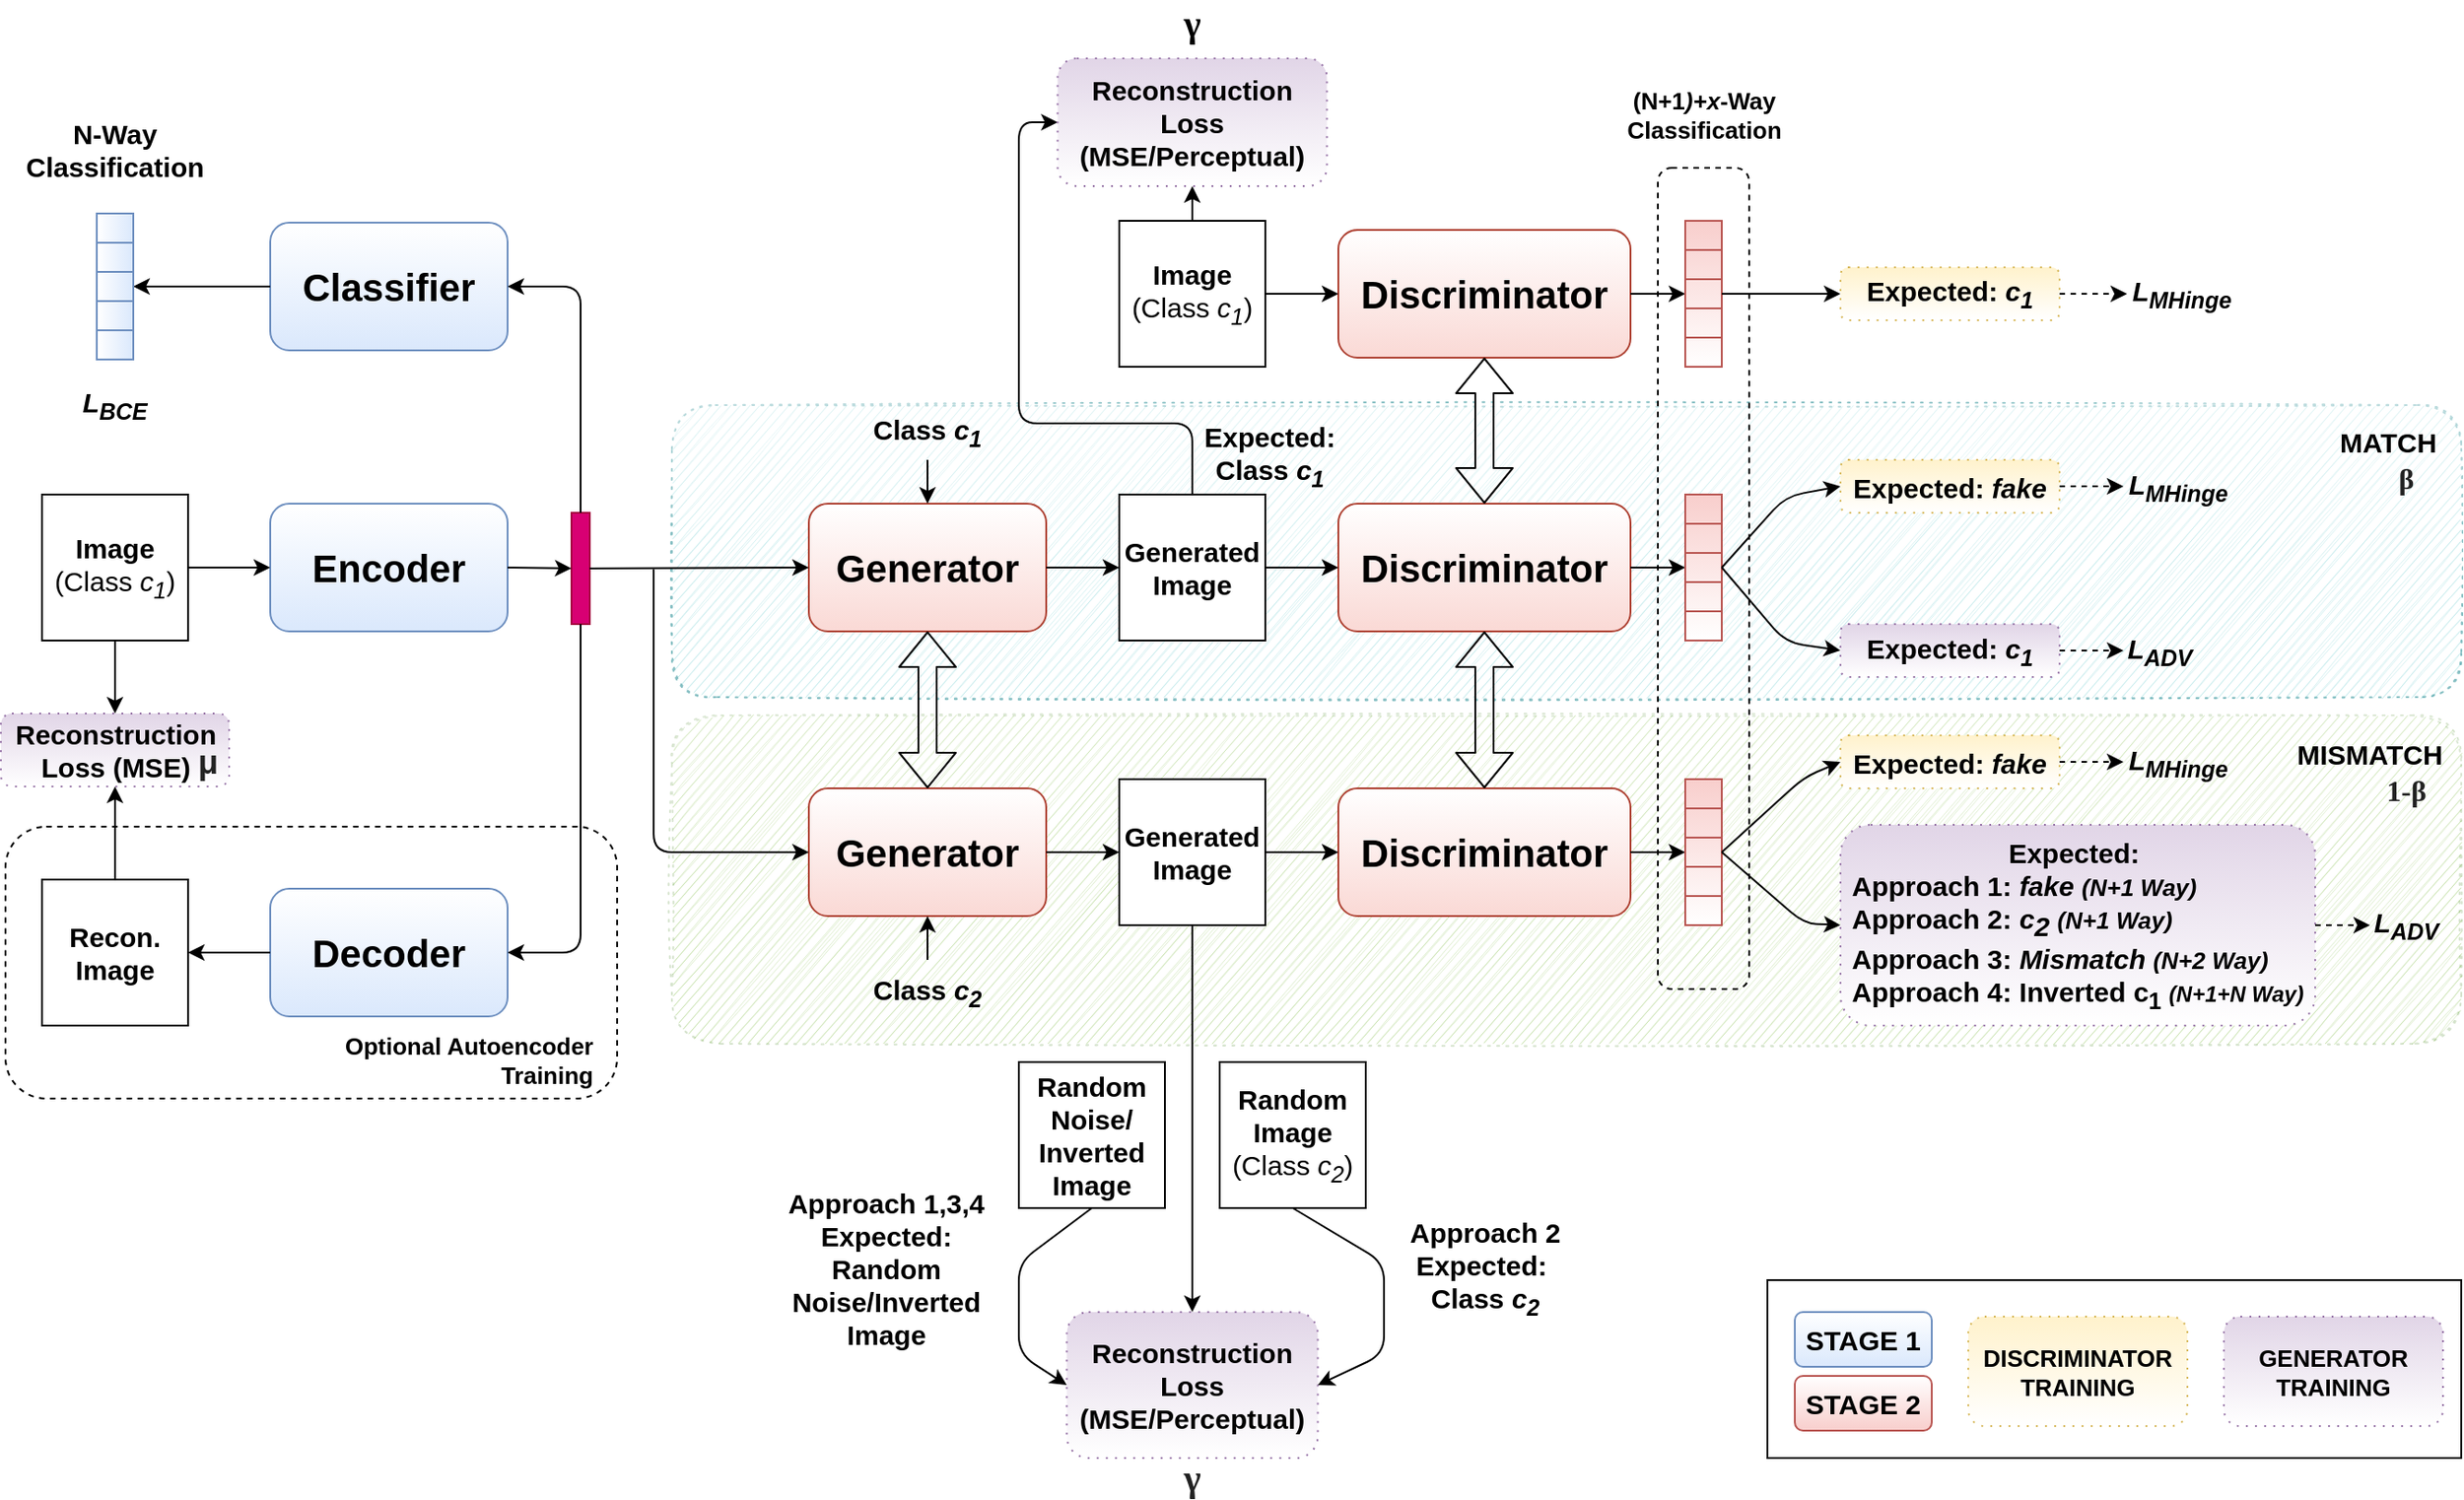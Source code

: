 <mxfile version="13.3.1" type="device"><diagram id="Z1lKrPUYATinIH0NESB3" name="Page-1"><mxGraphModel dx="1024" dy="1732" grid="1" gridSize="10" guides="1" tooltips="1" connect="1" arrows="1" fold="1" page="1" pageScale="1" pageWidth="850" pageHeight="1100" math="0" shadow="0"><root><mxCell id="0"/><mxCell id="1" parent="0"/><mxCell id="S9YjBXqNgBKA3QZqcp13-8" value="" style="rounded=1;whiteSpace=wrap;html=1;fillColor=none;dashed=1;" vertex="1" parent="1"><mxGeometry x="85" y="341" width="335" height="149" as="geometry"/></mxCell><mxCell id="sJBZV1n2HezJWzcrsBz3-10" value="" style="rounded=0;whiteSpace=wrap;html=1;glass=0;gradientColor=none;" parent="1" vertex="1"><mxGeometry x="1050" y="589.5" width="380" height="97.5" as="geometry"/></mxCell><mxCell id="sJBZV1n2HezJWzcrsBz3-5" value="" style="rounded=1;whiteSpace=wrap;html=1;glass=1;dashed=1;dashPattern=1 4;opacity=20;sketch=1;fillColor=#60a917;strokeColor=#2D7600;fontColor=#ffffff;comic=0;" parent="1" vertex="1"><mxGeometry x="450" y="280" width="980" height="180" as="geometry"/></mxCell><mxCell id="sJBZV1n2HezJWzcrsBz3-4" value="" style="rounded=1;whiteSpace=wrap;html=1;dashed=1;dashPattern=1 4;fillColor=#b0e3e6;strokeColor=#0e8088;opacity=50;glass=1;sketch=1;comic=0;" parent="1" vertex="1"><mxGeometry x="450" y="110" width="980" height="160" as="geometry"/></mxCell><mxCell id="zJcw-vy9hjVCx4lEoy4N-41" value="" style="rounded=1;whiteSpace=wrap;html=1;fillColor=none;dashed=1;" parent="1" vertex="1"><mxGeometry x="990" y="-20" width="50" height="450" as="geometry"/></mxCell><mxCell id="mXo8f-VwSQcSTak5ATPw-1" value="" style="rounded=1;whiteSpace=wrap;html=1;fillColor=#fad9d5;strokeColor=#ae4132;gradientDirection=north;gradientColor=#ffffff;" parent="1" vertex="1"><mxGeometry x="525" y="320" width="130" height="70" as="geometry"/></mxCell><mxCell id="mXo8f-VwSQcSTak5ATPw-2" value="&lt;font style=&quot;font-size: 21px&quot;&gt;&lt;b&gt;Generator&lt;/b&gt;&lt;/font&gt;" style="text;html=1;strokeColor=none;fillColor=none;align=center;verticalAlign=middle;whiteSpace=wrap;rounded=0;gradientColor=#ffffff;" parent="1" vertex="1"><mxGeometry x="540" y="332.5" width="100" height="45" as="geometry"/></mxCell><mxCell id="mXo8f-VwSQcSTak5ATPw-3" value="" style="rounded=1;whiteSpace=wrap;html=1;fillColor=#dae8fc;strokeColor=#6c8ebf;gradientDirection=north;gradientColor=#ffffff;" parent="1" vertex="1"><mxGeometry x="230" y="164" width="130" height="70" as="geometry"/></mxCell><mxCell id="mXo8f-VwSQcSTak5ATPw-4" value="&lt;font style=&quot;font-size: 21px&quot;&gt;&lt;b&gt;Encoder&lt;/b&gt;&lt;/font&gt;" style="text;html=1;strokeColor=none;fillColor=none;align=center;verticalAlign=middle;whiteSpace=wrap;rounded=0;" parent="1" vertex="1"><mxGeometry x="245" y="176.5" width="100" height="45" as="geometry"/></mxCell><mxCell id="mXo8f-VwSQcSTak5ATPw-6" value="" style="endArrow=classic;html=1;exitX=1;exitY=0.5;exitDx=0;exitDy=0;entryX=0;entryY=0.5;entryDx=0;entryDy=0;" parent="1" source="mXo8f-VwSQcSTak5ATPw-13" target="mXo8f-VwSQcSTak5ATPw-3" edge="1"><mxGeometry width="50" height="50" relative="1" as="geometry"><mxPoint x="170" y="200" as="sourcePoint"/><mxPoint x="235" y="252.5" as="targetPoint"/></mxGeometry></mxCell><mxCell id="mXo8f-VwSQcSTak5ATPw-7" value="" style="rounded=0;whiteSpace=wrap;html=1;fillColor=#d80073;strokeColor=#A50040;fontColor=#ffffff;" parent="1" vertex="1"><mxGeometry x="395" y="169" width="10" height="61" as="geometry"/></mxCell><mxCell id="mXo8f-VwSQcSTak5ATPw-8" value="" style="endArrow=classic;html=1;exitX=1;exitY=0.5;exitDx=0;exitDy=0;entryX=0;entryY=0.5;entryDx=0;entryDy=0;" parent="1" source="mXo8f-VwSQcSTak5ATPw-3" target="mXo8f-VwSQcSTak5ATPw-7" edge="1"><mxGeometry width="50" height="50" relative="1" as="geometry"><mxPoint x="400" y="340" as="sourcePoint"/><mxPoint x="450" y="290" as="targetPoint"/></mxGeometry></mxCell><mxCell id="mXo8f-VwSQcSTak5ATPw-9" value="" style="rounded=1;whiteSpace=wrap;html=1;fillColor=#dae8fc;strokeColor=#6c8ebf;gradientDirection=north;gradientColor=#ffffff;" parent="1" vertex="1"><mxGeometry x="230" y="10" width="130" height="70" as="geometry"/></mxCell><mxCell id="mXo8f-VwSQcSTak5ATPw-10" value="&lt;font style=&quot;font-size: 21px&quot;&gt;&lt;b&gt;Classifier&lt;br&gt;&lt;/b&gt;&lt;/font&gt;" style="text;html=1;strokeColor=none;fillColor=none;align=center;verticalAlign=middle;whiteSpace=wrap;rounded=0;gradientColor=#ffffff;" parent="1" vertex="1"><mxGeometry x="245" y="22.5" width="100" height="45" as="geometry"/></mxCell><mxCell id="mXo8f-VwSQcSTak5ATPw-11" value="" style="endArrow=classic;html=1;exitX=0.5;exitY=0;exitDx=0;exitDy=0;entryX=1;entryY=0.5;entryDx=0;entryDy=0;" parent="1" source="mXo8f-VwSQcSTak5ATPw-7" target="mXo8f-VwSQcSTak5ATPw-9" edge="1"><mxGeometry width="50" height="50" relative="1" as="geometry"><mxPoint x="400" y="340" as="sourcePoint"/><mxPoint x="400" y="-10" as="targetPoint"/><Array as="points"><mxPoint x="400" y="45"/></Array></mxGeometry></mxCell><mxCell id="mXo8f-VwSQcSTak5ATPw-12" value="" style="endArrow=classic;html=1;entryX=0;entryY=0.5;entryDx=0;entryDy=0;" parent="1" target="mXo8f-VwSQcSTak5ATPw-1" edge="1"><mxGeometry width="50" height="50" relative="1" as="geometry"><mxPoint x="440" y="200" as="sourcePoint"/><mxPoint x="450" y="290" as="targetPoint"/><Array as="points"><mxPoint x="440" y="355"/></Array></mxGeometry></mxCell><mxCell id="mXo8f-VwSQcSTak5ATPw-13" value="&lt;font style=&quot;font-size: 15px&quot;&gt;&lt;b&gt;Image&lt;/b&gt;&lt;br&gt;(Class &lt;i&gt;c&lt;sub&gt;1&lt;/sub&gt;&lt;/i&gt;)&lt;/font&gt;" style="whiteSpace=wrap;html=1;aspect=fixed;gradientDirection=east;" parent="1" vertex="1"><mxGeometry x="105" y="159" width="80" height="80" as="geometry"/></mxCell><mxCell id="WpkxLUuWUTGT2Ar3NNRD-6" style="edgeStyle=orthogonalEdgeStyle;rounded=0;orthogonalLoop=1;jettySize=auto;html=1;entryX=0.5;entryY=0;entryDx=0;entryDy=0;" parent="1" source="mXo8f-VwSQcSTak5ATPw-14" target="WpkxLUuWUTGT2Ar3NNRD-3" edge="1"><mxGeometry relative="1" as="geometry"/></mxCell><mxCell id="mXo8f-VwSQcSTak5ATPw-14" value="&lt;font style=&quot;font-size: 15px&quot;&gt;&lt;b&gt;Generated&lt;br&gt;Image&lt;/b&gt;&lt;br&gt;&lt;/font&gt;" style="whiteSpace=wrap;html=1;aspect=fixed;gradientDirection=east;gradientColor=#ffffff;" parent="1" vertex="1"><mxGeometry x="695" y="315" width="80" height="80" as="geometry"/></mxCell><mxCell id="mXo8f-VwSQcSTak5ATPw-15" value="" style="endArrow=classic;html=1;exitX=1;exitY=0.5;exitDx=0;exitDy=0;entryX=0;entryY=0.5;entryDx=0;entryDy=0;gradientColor=#ffffff;" parent="1" source="mXo8f-VwSQcSTak5ATPw-1" target="mXo8f-VwSQcSTak5ATPw-14" edge="1"><mxGeometry width="50" height="50" relative="1" as="geometry"><mxPoint x="505" y="390" as="sourcePoint"/><mxPoint x="555" y="340" as="targetPoint"/></mxGeometry></mxCell><mxCell id="mXo8f-VwSQcSTak5ATPw-16" value="" style="rounded=1;whiteSpace=wrap;html=1;fillColor=#fad9d5;strokeColor=#ae4132;gradientDirection=north;gradientColor=#ffffff;" parent="1" vertex="1"><mxGeometry x="815" y="320" width="160" height="70" as="geometry"/></mxCell><mxCell id="mXo8f-VwSQcSTak5ATPw-17" value="&lt;font style=&quot;font-size: 21px&quot;&gt;&lt;b&gt;Discriminator&lt;br&gt;&lt;/b&gt;&lt;/font&gt;" style="text;html=1;strokeColor=none;fillColor=none;align=center;verticalAlign=middle;whiteSpace=wrap;rounded=0;gradientColor=#ffffff;" parent="1" vertex="1"><mxGeometry x="845" y="332.5" width="100" height="45" as="geometry"/></mxCell><mxCell id="mXo8f-VwSQcSTak5ATPw-18" value="" style="endArrow=classic;html=1;exitX=1;exitY=0.5;exitDx=0;exitDy=0;entryX=0;entryY=0.5;entryDx=0;entryDy=0;gradientColor=#ffffff;" parent="1" source="mXo8f-VwSQcSTak5ATPw-14" target="mXo8f-VwSQcSTak5ATPw-16" edge="1"><mxGeometry width="50" height="50" relative="1" as="geometry"><mxPoint x="745" y="430" as="sourcePoint"/><mxPoint x="795" y="380" as="targetPoint"/></mxGeometry></mxCell><mxCell id="mXo8f-VwSQcSTak5ATPw-54" value="" style="endArrow=classic;html=1;exitX=0;exitY=0.5;exitDx=0;exitDy=0;entryX=1;entryY=0.5;entryDx=0;entryDy=0;gradientColor=#ffffff;" parent="1" source="mXo8f-VwSQcSTak5ATPw-9" target="mXo8f-VwSQcSTak5ATPw-37" edge="1"><mxGeometry width="50" height="50" relative="1" as="geometry"><mxPoint x="535" y="200" as="sourcePoint"/><mxPoint x="585" y="150" as="targetPoint"/></mxGeometry></mxCell><mxCell id="mXo8f-VwSQcSTak5ATPw-55" value="&lt;font style=&quot;font-size: 15px&quot;&gt;&lt;b&gt;N-Way Classification&lt;/b&gt;&lt;/font&gt;" style="text;html=1;strokeColor=none;fillColor=none;align=center;verticalAlign=middle;whiteSpace=wrap;rounded=0;gradientColor=#ffffff;" parent="1" vertex="1"><mxGeometry x="95" y="-51" width="100" height="41" as="geometry"/></mxCell><mxCell id="mXo8f-VwSQcSTak5ATPw-56" value="&lt;font style=&quot;font-size: 13px&quot;&gt;&lt;b&gt;(N+1&lt;i&gt;)+x&lt;/i&gt;-Way Classification&lt;/b&gt;&lt;/font&gt;" style="text;html=1;strokeColor=none;fillColor=none;align=center;verticalAlign=middle;whiteSpace=wrap;rounded=0;gradientColor=#ffffff;" parent="1" vertex="1"><mxGeometry x="967.5" y="-70" width="95" height="41" as="geometry"/></mxCell><mxCell id="mXo8f-VwSQcSTak5ATPw-57" value="" style="endArrow=classic;html=1;exitX=1;exitY=0.5;exitDx=0;exitDy=0;entryX=0;entryY=0.5;entryDx=0;entryDy=0;gradientColor=#ffffff;" parent="1" source="mXo8f-VwSQcSTak5ATPw-16" target="mXo8f-VwSQcSTak5ATPw-48" edge="1"><mxGeometry width="50" height="50" relative="1" as="geometry"><mxPoint x="625" y="340" as="sourcePoint"/><mxPoint x="675" y="290" as="targetPoint"/></mxGeometry></mxCell><mxCell id="zJcw-vy9hjVCx4lEoy4N-1" value="" style="rounded=1;whiteSpace=wrap;html=1;fillColor=#fad9d5;strokeColor=#ae4132;gradientDirection=north;gradientColor=#ffffff;" parent="1" vertex="1"><mxGeometry x="525" y="164" width="130" height="70" as="geometry"/></mxCell><mxCell id="zJcw-vy9hjVCx4lEoy4N-2" value="&lt;font style=&quot;font-size: 21px&quot;&gt;&lt;b&gt;Generator&lt;/b&gt;&lt;/font&gt;" style="text;html=1;strokeColor=none;fillColor=none;align=center;verticalAlign=middle;whiteSpace=wrap;rounded=0;gradientColor=#ffffff;" parent="1" vertex="1"><mxGeometry x="540" y="176.5" width="100" height="45" as="geometry"/></mxCell><mxCell id="zJcw-vy9hjVCx4lEoy4N-3" value="&lt;font style=&quot;font-size: 15px&quot;&gt;&lt;b&gt;Generated&lt;br&gt;Image&lt;/b&gt;&lt;br&gt;&lt;/font&gt;" style="whiteSpace=wrap;html=1;aspect=fixed;gradientDirection=east;gradientColor=#ffffff;" parent="1" vertex="1"><mxGeometry x="695" y="159" width="80" height="80" as="geometry"/></mxCell><mxCell id="zJcw-vy9hjVCx4lEoy4N-4" value="" style="endArrow=classic;html=1;exitX=1;exitY=0.5;exitDx=0;exitDy=0;entryX=0;entryY=0.5;entryDx=0;entryDy=0;gradientColor=#ffffff;" parent="1" source="zJcw-vy9hjVCx4lEoy4N-1" target="zJcw-vy9hjVCx4lEoy4N-3" edge="1"><mxGeometry width="50" height="50" relative="1" as="geometry"><mxPoint x="505" y="234" as="sourcePoint"/><mxPoint x="555" y="184" as="targetPoint"/></mxGeometry></mxCell><mxCell id="zJcw-vy9hjVCx4lEoy4N-5" value="" style="rounded=1;whiteSpace=wrap;html=1;fillColor=#fad9d5;strokeColor=#ae4132;gradientDirection=north;gradientColor=#ffffff;" parent="1" vertex="1"><mxGeometry x="815" y="164" width="160" height="70" as="geometry"/></mxCell><mxCell id="zJcw-vy9hjVCx4lEoy4N-6" value="&lt;font style=&quot;font-size: 21px&quot;&gt;&lt;b&gt;Discriminator&lt;br&gt;&lt;/b&gt;&lt;/font&gt;" style="text;html=1;strokeColor=none;fillColor=none;align=center;verticalAlign=middle;whiteSpace=wrap;rounded=0;gradientColor=#ffffff;" parent="1" vertex="1"><mxGeometry x="845" y="176.5" width="100" height="45" as="geometry"/></mxCell><mxCell id="zJcw-vy9hjVCx4lEoy4N-7" value="" style="endArrow=classic;html=1;exitX=1;exitY=0.5;exitDx=0;exitDy=0;entryX=0;entryY=0.5;entryDx=0;entryDy=0;gradientColor=#ffffff;" parent="1" source="zJcw-vy9hjVCx4lEoy4N-3" target="zJcw-vy9hjVCx4lEoy4N-5" edge="1"><mxGeometry width="50" height="50" relative="1" as="geometry"><mxPoint x="745" y="274" as="sourcePoint"/><mxPoint x="795" y="224" as="targetPoint"/></mxGeometry></mxCell><mxCell id="zJcw-vy9hjVCx4lEoy4N-19" value="" style="endArrow=classic;html=1;exitX=1;exitY=0.5;exitDx=0;exitDy=0;entryX=0;entryY=0.5;entryDx=0;entryDy=0;gradientColor=#ffffff;" parent="1" source="zJcw-vy9hjVCx4lEoy4N-5" target="zJcw-vy9hjVCx4lEoy4N-13" edge="1"><mxGeometry width="50" height="50" relative="1" as="geometry"><mxPoint x="625" y="184" as="sourcePoint"/><mxPoint x="675" y="134" as="targetPoint"/></mxGeometry></mxCell><mxCell id="zJcw-vy9hjVCx4lEoy4N-8" value="" style="shape=table;html=1;whiteSpace=wrap;startSize=0;container=1;collapsible=0;childLayout=tableLayout;fillColor=#f8cecc;strokeColor=#b85450;gradientColor=#ffffff;" parent="1" vertex="1"><mxGeometry x="1005" y="159" width="20" height="80" as="geometry"/></mxCell><mxCell id="zJcw-vy9hjVCx4lEoy4N-9" value="" style="shape=partialRectangle;html=1;whiteSpace=wrap;collapsible=0;dropTarget=0;pointerEvents=0;fillColor=none;top=0;left=0;bottom=0;right=0;points=[[0,0.5],[1,0.5]];portConstraint=eastwest;gradientColor=#ffffff;" parent="zJcw-vy9hjVCx4lEoy4N-8" vertex="1"><mxGeometry width="20" height="16" as="geometry"/></mxCell><mxCell id="zJcw-vy9hjVCx4lEoy4N-10" value="" style="shape=partialRectangle;html=1;whiteSpace=wrap;connectable=0;overflow=hidden;fillColor=none;top=0;left=0;bottom=0;right=0;gradientColor=#ffffff;" parent="zJcw-vy9hjVCx4lEoy4N-9" vertex="1"><mxGeometry width="20" height="16" as="geometry"/></mxCell><mxCell id="zJcw-vy9hjVCx4lEoy4N-11" value="" style="shape=partialRectangle;html=1;whiteSpace=wrap;collapsible=0;dropTarget=0;pointerEvents=0;fillColor=none;top=0;left=0;bottom=0;right=0;points=[[0,0.5],[1,0.5]];portConstraint=eastwest;gradientColor=#ffffff;" parent="zJcw-vy9hjVCx4lEoy4N-8" vertex="1"><mxGeometry y="16" width="20" height="16" as="geometry"/></mxCell><mxCell id="zJcw-vy9hjVCx4lEoy4N-12" value="" style="shape=partialRectangle;html=1;whiteSpace=wrap;connectable=0;overflow=hidden;fillColor=none;top=0;left=0;bottom=0;right=0;gradientColor=#ffffff;" parent="zJcw-vy9hjVCx4lEoy4N-11" vertex="1"><mxGeometry width="20" height="16" as="geometry"/></mxCell><mxCell id="zJcw-vy9hjVCx4lEoy4N-13" value="" style="shape=partialRectangle;html=1;whiteSpace=wrap;collapsible=0;dropTarget=0;pointerEvents=0;fillColor=none;top=0;left=0;bottom=0;right=0;points=[[0,0.5],[1,0.5]];portConstraint=eastwest;gradientColor=#ffffff;" parent="zJcw-vy9hjVCx4lEoy4N-8" vertex="1"><mxGeometry y="32" width="20" height="16" as="geometry"/></mxCell><mxCell id="zJcw-vy9hjVCx4lEoy4N-14" value="" style="shape=partialRectangle;html=1;whiteSpace=wrap;connectable=0;overflow=hidden;fillColor=none;top=0;left=0;bottom=0;right=0;gradientColor=#ffffff;" parent="zJcw-vy9hjVCx4lEoy4N-13" vertex="1"><mxGeometry width="20" height="16" as="geometry"/></mxCell><mxCell id="zJcw-vy9hjVCx4lEoy4N-15" value="" style="shape=partialRectangle;html=1;whiteSpace=wrap;collapsible=0;dropTarget=0;pointerEvents=0;fillColor=none;top=0;left=0;bottom=0;right=0;points=[[0,0.5],[1,0.5]];portConstraint=eastwest;gradientColor=#ffffff;" parent="zJcw-vy9hjVCx4lEoy4N-8" vertex="1"><mxGeometry y="48" width="20" height="16" as="geometry"/></mxCell><mxCell id="zJcw-vy9hjVCx4lEoy4N-16" value="" style="shape=partialRectangle;html=1;whiteSpace=wrap;connectable=0;overflow=hidden;fillColor=none;top=0;left=0;bottom=0;right=0;gradientColor=#ffffff;" parent="zJcw-vy9hjVCx4lEoy4N-15" vertex="1"><mxGeometry width="20" height="16" as="geometry"/></mxCell><mxCell id="zJcw-vy9hjVCx4lEoy4N-17" value="" style="shape=partialRectangle;html=1;whiteSpace=wrap;collapsible=0;dropTarget=0;pointerEvents=0;fillColor=none;top=0;left=0;bottom=0;right=0;points=[[0,0.5],[1,0.5]];portConstraint=eastwest;gradientColor=#ffffff;" parent="zJcw-vy9hjVCx4lEoy4N-8" vertex="1"><mxGeometry y="64" width="20" height="16" as="geometry"/></mxCell><mxCell id="zJcw-vy9hjVCx4lEoy4N-18" value="" style="shape=partialRectangle;html=1;whiteSpace=wrap;connectable=0;overflow=hidden;fillColor=none;top=0;left=0;bottom=0;right=0;gradientColor=#ffffff;" parent="zJcw-vy9hjVCx4lEoy4N-17" vertex="1"><mxGeometry width="20" height="16" as="geometry"/></mxCell><mxCell id="mXo8f-VwSQcSTak5ATPw-43" value="" style="shape=table;html=1;whiteSpace=wrap;startSize=0;container=1;collapsible=0;childLayout=tableLayout;fillColor=#f8cecc;strokeColor=#b85450;gradientColor=#ffffff;" parent="1" vertex="1"><mxGeometry x="1005" y="315" width="20" height="80" as="geometry"/></mxCell><mxCell id="mXo8f-VwSQcSTak5ATPw-44" value="" style="shape=partialRectangle;html=1;whiteSpace=wrap;collapsible=0;dropTarget=0;pointerEvents=0;fillColor=none;top=0;left=0;bottom=0;right=0;points=[[0,0.5],[1,0.5]];portConstraint=eastwest;gradientColor=#ffffff;" parent="mXo8f-VwSQcSTak5ATPw-43" vertex="1"><mxGeometry width="20" height="16" as="geometry"/></mxCell><mxCell id="mXo8f-VwSQcSTak5ATPw-45" value="" style="shape=partialRectangle;html=1;whiteSpace=wrap;connectable=0;overflow=hidden;fillColor=none;top=0;left=0;bottom=0;right=0;gradientColor=#ffffff;" parent="mXo8f-VwSQcSTak5ATPw-44" vertex="1"><mxGeometry width="20" height="16" as="geometry"/></mxCell><mxCell id="mXo8f-VwSQcSTak5ATPw-46" value="" style="shape=partialRectangle;html=1;whiteSpace=wrap;collapsible=0;dropTarget=0;pointerEvents=0;fillColor=none;top=0;left=0;bottom=0;right=0;points=[[0,0.5],[1,0.5]];portConstraint=eastwest;gradientColor=#ffffff;" parent="mXo8f-VwSQcSTak5ATPw-43" vertex="1"><mxGeometry y="16" width="20" height="16" as="geometry"/></mxCell><mxCell id="mXo8f-VwSQcSTak5ATPw-47" value="" style="shape=partialRectangle;html=1;whiteSpace=wrap;connectable=0;overflow=hidden;fillColor=none;top=0;left=0;bottom=0;right=0;gradientColor=#ffffff;" parent="mXo8f-VwSQcSTak5ATPw-46" vertex="1"><mxGeometry width="20" height="16" as="geometry"/></mxCell><mxCell id="mXo8f-VwSQcSTak5ATPw-48" value="" style="shape=partialRectangle;html=1;whiteSpace=wrap;collapsible=0;dropTarget=0;pointerEvents=0;fillColor=none;top=0;left=0;bottom=0;right=0;points=[[0,0.5],[1,0.5]];portConstraint=eastwest;gradientColor=#ffffff;" parent="mXo8f-VwSQcSTak5ATPw-43" vertex="1"><mxGeometry y="32" width="20" height="16" as="geometry"/></mxCell><mxCell id="mXo8f-VwSQcSTak5ATPw-49" value="" style="shape=partialRectangle;html=1;whiteSpace=wrap;connectable=0;overflow=hidden;fillColor=none;top=0;left=0;bottom=0;right=0;gradientColor=#ffffff;" parent="mXo8f-VwSQcSTak5ATPw-48" vertex="1"><mxGeometry width="20" height="16" as="geometry"/></mxCell><mxCell id="mXo8f-VwSQcSTak5ATPw-50" value="" style="shape=partialRectangle;html=1;whiteSpace=wrap;collapsible=0;dropTarget=0;pointerEvents=0;fillColor=none;top=0;left=0;bottom=0;right=0;points=[[0,0.5],[1,0.5]];portConstraint=eastwest;gradientColor=#ffffff;" parent="mXo8f-VwSQcSTak5ATPw-43" vertex="1"><mxGeometry y="48" width="20" height="16" as="geometry"/></mxCell><mxCell id="mXo8f-VwSQcSTak5ATPw-51" value="" style="shape=partialRectangle;html=1;whiteSpace=wrap;connectable=0;overflow=hidden;fillColor=none;top=0;left=0;bottom=0;right=0;gradientColor=#ffffff;" parent="mXo8f-VwSQcSTak5ATPw-50" vertex="1"><mxGeometry width="20" height="16" as="geometry"/></mxCell><mxCell id="mXo8f-VwSQcSTak5ATPw-52" value="" style="shape=partialRectangle;html=1;whiteSpace=wrap;collapsible=0;dropTarget=0;pointerEvents=0;fillColor=none;top=0;left=0;bottom=0;right=0;points=[[0,0.5],[1,0.5]];portConstraint=eastwest;gradientColor=#ffffff;" parent="mXo8f-VwSQcSTak5ATPw-43" vertex="1"><mxGeometry y="64" width="20" height="16" as="geometry"/></mxCell><mxCell id="mXo8f-VwSQcSTak5ATPw-53" value="" style="shape=partialRectangle;html=1;whiteSpace=wrap;connectable=0;overflow=hidden;fillColor=none;top=0;left=0;bottom=0;right=0;gradientColor=#ffffff;" parent="mXo8f-VwSQcSTak5ATPw-52" vertex="1"><mxGeometry width="20" height="16" as="geometry"/></mxCell><mxCell id="zJcw-vy9hjVCx4lEoy4N-20" value="" style="endArrow=classic;html=1;exitX=1;exitY=0.5;exitDx=0;exitDy=0;entryX=0;entryY=0.5;entryDx=0;entryDy=0;" parent="1" source="mXo8f-VwSQcSTak5ATPw-7" target="zJcw-vy9hjVCx4lEoy4N-1" edge="1"><mxGeometry width="50" height="50" relative="1" as="geometry"><mxPoint x="500" y="230" as="sourcePoint"/><mxPoint x="550" y="180" as="targetPoint"/></mxGeometry></mxCell><mxCell id="zJcw-vy9hjVCx4lEoy4N-21" value="&lt;font style=&quot;font-size: 15px&quot;&gt;&lt;b&gt;Class &lt;i&gt;c&lt;/i&gt;&lt;sub&gt;&lt;i&gt;1&lt;/i&gt;&lt;br&gt;&lt;/sub&gt;&lt;/b&gt;&lt;/font&gt;" style="text;html=1;strokeColor=none;fillColor=none;align=center;verticalAlign=middle;whiteSpace=wrap;rounded=0;gradientColor=#ffffff;" parent="1" vertex="1"><mxGeometry x="555" y="110" width="70" height="30" as="geometry"/></mxCell><mxCell id="zJcw-vy9hjVCx4lEoy4N-22" value="&lt;font style=&quot;font-size: 15px&quot;&gt;&lt;b&gt;Class &lt;i&gt;c&lt;sub&gt;2&lt;/sub&gt;&lt;/i&gt;&lt;/b&gt;&lt;/font&gt;" style="text;html=1;strokeColor=none;fillColor=none;align=center;verticalAlign=middle;whiteSpace=wrap;rounded=0;gradientColor=#ffffff;" parent="1" vertex="1"><mxGeometry x="555" y="414" width="70" height="36" as="geometry"/></mxCell><mxCell id="zJcw-vy9hjVCx4lEoy4N-23" value="" style="endArrow=classic;html=1;entryX=0.5;entryY=0;entryDx=0;entryDy=0;exitX=0.5;exitY=1;exitDx=0;exitDy=0;gradientColor=#ffffff;" parent="1" source="zJcw-vy9hjVCx4lEoy4N-21" target="zJcw-vy9hjVCx4lEoy4N-1" edge="1"><mxGeometry width="50" height="50" relative="1" as="geometry"><mxPoint x="590" y="230" as="sourcePoint"/><mxPoint x="640" y="180" as="targetPoint"/></mxGeometry></mxCell><mxCell id="zJcw-vy9hjVCx4lEoy4N-24" value="" style="endArrow=classic;html=1;entryX=0.5;entryY=1;entryDx=0;entryDy=0;exitX=0.5;exitY=0;exitDx=0;exitDy=0;gradientColor=#ffffff;" parent="1" source="zJcw-vy9hjVCx4lEoy4N-22" target="mXo8f-VwSQcSTak5ATPw-1" edge="1"><mxGeometry width="50" height="50" relative="1" as="geometry"><mxPoint x="590" y="450" as="sourcePoint"/><mxPoint x="590" y="390" as="targetPoint"/></mxGeometry></mxCell><mxCell id="zJcw-vy9hjVCx4lEoy4N-25" value="&lt;font style=&quot;font-size: 15px&quot;&gt;&lt;b&gt;Image&lt;/b&gt;&lt;br&gt;(Class &lt;i&gt;c&lt;sub&gt;1&lt;/sub&gt;&lt;/i&gt;)&lt;/font&gt;" style="whiteSpace=wrap;html=1;aspect=fixed;gradientDirection=east;gradientColor=#ffffff;" parent="1" vertex="1"><mxGeometry x="695" y="9" width="80" height="80" as="geometry"/></mxCell><mxCell id="zJcw-vy9hjVCx4lEoy4N-26" value="" style="rounded=1;whiteSpace=wrap;html=1;fillColor=#fad9d5;strokeColor=#ae4132;gradientDirection=north;gradientColor=#ffffff;" parent="1" vertex="1"><mxGeometry x="815" y="14" width="160" height="70" as="geometry"/></mxCell><mxCell id="zJcw-vy9hjVCx4lEoy4N-27" value="&lt;font style=&quot;font-size: 21px&quot;&gt;&lt;b&gt;Discriminator&lt;br&gt;&lt;/b&gt;&lt;/font&gt;" style="text;html=1;strokeColor=none;fillColor=none;align=center;verticalAlign=middle;whiteSpace=wrap;rounded=0;gradientColor=#ffffff;" parent="1" vertex="1"><mxGeometry x="845" y="26.5" width="100" height="45" as="geometry"/></mxCell><mxCell id="zJcw-vy9hjVCx4lEoy4N-28" value="" style="endArrow=classic;html=1;exitX=1;exitY=0.5;exitDx=0;exitDy=0;entryX=0;entryY=0.5;entryDx=0;entryDy=0;gradientColor=#ffffff;" parent="1" source="zJcw-vy9hjVCx4lEoy4N-25" target="zJcw-vy9hjVCx4lEoy4N-26" edge="1"><mxGeometry width="50" height="50" relative="1" as="geometry"><mxPoint x="745" y="124" as="sourcePoint"/><mxPoint x="795" y="74" as="targetPoint"/></mxGeometry></mxCell><mxCell id="zJcw-vy9hjVCx4lEoy4N-29" value="" style="endArrow=classic;html=1;exitX=1;exitY=0.5;exitDx=0;exitDy=0;entryX=0;entryY=0.5;entryDx=0;entryDy=0;gradientColor=#ffffff;" parent="1" source="zJcw-vy9hjVCx4lEoy4N-26" target="zJcw-vy9hjVCx4lEoy4N-35" edge="1"><mxGeometry width="50" height="50" relative="1" as="geometry"><mxPoint x="625" y="34" as="sourcePoint"/><mxPoint x="675" y="-16" as="targetPoint"/></mxGeometry></mxCell><mxCell id="zJcw-vy9hjVCx4lEoy4N-30" value="" style="shape=table;html=1;whiteSpace=wrap;startSize=0;container=1;collapsible=0;childLayout=tableLayout;fillColor=#f8cecc;strokeColor=#b85450;gradientColor=#ffffff;" parent="1" vertex="1"><mxGeometry x="1005" y="9" width="20" height="80" as="geometry"/></mxCell><mxCell id="zJcw-vy9hjVCx4lEoy4N-31" value="" style="shape=partialRectangle;html=1;whiteSpace=wrap;collapsible=0;dropTarget=0;pointerEvents=0;fillColor=none;top=0;left=0;bottom=0;right=0;points=[[0,0.5],[1,0.5]];portConstraint=eastwest;gradientColor=#ffffff;" parent="zJcw-vy9hjVCx4lEoy4N-30" vertex="1"><mxGeometry width="20" height="16" as="geometry"/></mxCell><mxCell id="zJcw-vy9hjVCx4lEoy4N-32" value="" style="shape=partialRectangle;html=1;whiteSpace=wrap;connectable=0;overflow=hidden;fillColor=none;top=0;left=0;bottom=0;right=0;gradientColor=#ffffff;" parent="zJcw-vy9hjVCx4lEoy4N-31" vertex="1"><mxGeometry width="20" height="16" as="geometry"/></mxCell><mxCell id="zJcw-vy9hjVCx4lEoy4N-33" value="" style="shape=partialRectangle;html=1;whiteSpace=wrap;collapsible=0;dropTarget=0;pointerEvents=0;fillColor=none;top=0;left=0;bottom=0;right=0;points=[[0,0.5],[1,0.5]];portConstraint=eastwest;gradientColor=#ffffff;" parent="zJcw-vy9hjVCx4lEoy4N-30" vertex="1"><mxGeometry y="16" width="20" height="16" as="geometry"/></mxCell><mxCell id="zJcw-vy9hjVCx4lEoy4N-34" value="" style="shape=partialRectangle;html=1;whiteSpace=wrap;connectable=0;overflow=hidden;fillColor=none;top=0;left=0;bottom=0;right=0;gradientColor=#ffffff;" parent="zJcw-vy9hjVCx4lEoy4N-33" vertex="1"><mxGeometry width="20" height="16" as="geometry"/></mxCell><mxCell id="zJcw-vy9hjVCx4lEoy4N-35" value="" style="shape=partialRectangle;html=1;whiteSpace=wrap;collapsible=0;dropTarget=0;pointerEvents=0;fillColor=none;top=0;left=0;bottom=0;right=0;points=[[0,0.5],[1,0.5]];portConstraint=eastwest;gradientColor=#ffffff;" parent="zJcw-vy9hjVCx4lEoy4N-30" vertex="1"><mxGeometry y="32" width="20" height="16" as="geometry"/></mxCell><mxCell id="zJcw-vy9hjVCx4lEoy4N-36" value="" style="shape=partialRectangle;html=1;whiteSpace=wrap;connectable=0;overflow=hidden;fillColor=none;top=0;left=0;bottom=0;right=0;gradientColor=#ffffff;" parent="zJcw-vy9hjVCx4lEoy4N-35" vertex="1"><mxGeometry width="20" height="16" as="geometry"/></mxCell><mxCell id="zJcw-vy9hjVCx4lEoy4N-37" value="" style="shape=partialRectangle;html=1;whiteSpace=wrap;collapsible=0;dropTarget=0;pointerEvents=0;fillColor=none;top=0;left=0;bottom=0;right=0;points=[[0,0.5],[1,0.5]];portConstraint=eastwest;gradientColor=#ffffff;" parent="zJcw-vy9hjVCx4lEoy4N-30" vertex="1"><mxGeometry y="48" width="20" height="16" as="geometry"/></mxCell><mxCell id="zJcw-vy9hjVCx4lEoy4N-38" value="" style="shape=partialRectangle;html=1;whiteSpace=wrap;connectable=0;overflow=hidden;fillColor=none;top=0;left=0;bottom=0;right=0;gradientColor=#ffffff;" parent="zJcw-vy9hjVCx4lEoy4N-37" vertex="1"><mxGeometry width="20" height="16" as="geometry"/></mxCell><mxCell id="zJcw-vy9hjVCx4lEoy4N-39" value="" style="shape=partialRectangle;html=1;whiteSpace=wrap;collapsible=0;dropTarget=0;pointerEvents=0;fillColor=none;top=0;left=0;bottom=0;right=0;points=[[0,0.5],[1,0.5]];portConstraint=eastwest;gradientColor=#ffffff;" parent="zJcw-vy9hjVCx4lEoy4N-30" vertex="1"><mxGeometry y="64" width="20" height="16" as="geometry"/></mxCell><mxCell id="zJcw-vy9hjVCx4lEoy4N-40" value="" style="shape=partialRectangle;html=1;whiteSpace=wrap;connectable=0;overflow=hidden;fillColor=none;top=0;left=0;bottom=0;right=0;gradientColor=#ffffff;" parent="zJcw-vy9hjVCx4lEoy4N-39" vertex="1"><mxGeometry width="20" height="16" as="geometry"/></mxCell><mxCell id="zJcw-vy9hjVCx4lEoy4N-42" value="" style="endArrow=classic;html=1;exitX=1;exitY=0.5;exitDx=0;exitDy=0;entryX=0;entryY=0.5;entryDx=0;entryDy=0;" parent="1" source="zJcw-vy9hjVCx4lEoy4N-35" target="UnI9nioNIzTCpjVVa-p0-1" edge="1"><mxGeometry width="50" height="50" relative="1" as="geometry"><mxPoint x="1070" y="69" as="sourcePoint"/><mxPoint x="1080" y="49" as="targetPoint"/></mxGeometry></mxCell><mxCell id="zJcw-vy9hjVCx4lEoy4N-44" value="" style="endArrow=classic;html=1;exitX=1;exitY=0.5;exitDx=0;exitDy=0;entryX=0;entryY=0.5;entryDx=0;entryDy=0;" parent="1" source="zJcw-vy9hjVCx4lEoy4N-13" target="UnI9nioNIzTCpjVVa-p0-3" edge="1"><mxGeometry width="50" height="50" relative="1" as="geometry"><mxPoint x="720" y="250" as="sourcePoint"/><mxPoint x="1080" y="159" as="targetPoint"/><Array as="points"><mxPoint x="1060" y="160"/></Array></mxGeometry></mxCell><mxCell id="zJcw-vy9hjVCx4lEoy4N-47" value="" style="endArrow=classic;html=1;exitX=1;exitY=0.5;exitDx=0;exitDy=0;entryX=0;entryY=0.5;entryDx=0;entryDy=0;" parent="1" source="zJcw-vy9hjVCx4lEoy4N-13" target="UnI9nioNIzTCpjVVa-p0-2" edge="1"><mxGeometry width="50" height="50" relative="1" as="geometry"><mxPoint x="720" y="250" as="sourcePoint"/><mxPoint x="1080" y="239" as="targetPoint"/><Array as="points"><mxPoint x="1060" y="240"/></Array></mxGeometry></mxCell><mxCell id="zJcw-vy9hjVCx4lEoy4N-48" value="" style="endArrow=classic;html=1;exitX=1;exitY=0.5;exitDx=0;exitDy=0;entryX=0;entryY=0.5;entryDx=0;entryDy=0;" parent="1" source="mXo8f-VwSQcSTak5ATPw-48" target="UnI9nioNIzTCpjVVa-p0-4" edge="1"><mxGeometry width="50" height="50" relative="1" as="geometry"><mxPoint x="1035" y="353" as="sourcePoint"/><mxPoint x="1080" y="315" as="targetPoint"/><Array as="points"><mxPoint x="1070" y="314"/></Array></mxGeometry></mxCell><mxCell id="zJcw-vy9hjVCx4lEoy4N-51" value="" style="endArrow=classic;html=1;exitX=1;exitY=0.5;exitDx=0;exitDy=0;entryX=0;entryY=0.5;entryDx=0;entryDy=0;" parent="1" source="mXo8f-VwSQcSTak5ATPw-48" target="UnI9nioNIzTCpjVVa-p0-5" edge="1"><mxGeometry width="50" height="50" relative="1" as="geometry"><mxPoint x="1035" y="353" as="sourcePoint"/><mxPoint x="1090" y="395" as="targetPoint"/><Array as="points"><mxPoint x="1070" y="394"/></Array></mxGeometry></mxCell><mxCell id="zJcw-vy9hjVCx4lEoy4N-54" value="" style="shape=flexArrow;endArrow=classic;startArrow=classic;html=1;entryX=0.5;entryY=1;entryDx=0;entryDy=0;exitX=0.5;exitY=0;exitDx=0;exitDy=0;" parent="1" source="mXo8f-VwSQcSTak5ATPw-1" target="zJcw-vy9hjVCx4lEoy4N-1" edge="1"><mxGeometry width="50" height="50" relative="1" as="geometry"><mxPoint x="565" y="305" as="sourcePoint"/><mxPoint x="615" y="255" as="targetPoint"/></mxGeometry></mxCell><mxCell id="zJcw-vy9hjVCx4lEoy4N-55" value="" style="shape=flexArrow;endArrow=classic;startArrow=classic;html=1;entryX=0.5;entryY=1;entryDx=0;entryDy=0;exitX=0.5;exitY=0;exitDx=0;exitDy=0;" parent="1" source="mXo8f-VwSQcSTak5ATPw-16" target="zJcw-vy9hjVCx4lEoy4N-5" edge="1"><mxGeometry width="50" height="50" relative="1" as="geometry"><mxPoint x="890" y="320" as="sourcePoint"/><mxPoint x="890" y="234" as="targetPoint"/></mxGeometry></mxCell><mxCell id="zJcw-vy9hjVCx4lEoy4N-56" value="" style="shape=flexArrow;endArrow=classic;startArrow=classic;html=1;entryX=0.5;entryY=1;entryDx=0;entryDy=0;exitX=0.5;exitY=0;exitDx=0;exitDy=0;" parent="1" source="zJcw-vy9hjVCx4lEoy4N-5" target="zJcw-vy9hjVCx4lEoy4N-26" edge="1"><mxGeometry width="50" height="50" relative="1" as="geometry"><mxPoint x="830" y="155" as="sourcePoint"/><mxPoint x="880" y="105" as="targetPoint"/></mxGeometry></mxCell><mxCell id="UnI9nioNIzTCpjVVa-p0-1" value="&lt;font style=&quot;font-size: 15px&quot;&gt;&lt;b&gt;Expected: &lt;i&gt;c&lt;sub&gt;1&lt;/sub&gt;&lt;/i&gt;&lt;/b&gt;&lt;/font&gt;" style="rounded=1;whiteSpace=wrap;html=1;fillColor=#fff2cc;dashed=1;dashPattern=1 4;strokeColor=#d6b656;gradientColor=#ffffff;" parent="1" vertex="1"><mxGeometry x="1090" y="34.5" width="120" height="29" as="geometry"/></mxCell><mxCell id="UnI9nioNIzTCpjVVa-p0-2" value="&lt;font style=&quot;font-size: 15px&quot;&gt;&lt;b&gt;Expected: &lt;i&gt;c&lt;sub&gt;1&lt;/sub&gt;&lt;/i&gt;&lt;/b&gt;&lt;/font&gt;" style="rounded=1;whiteSpace=wrap;html=1;fillColor=#e1d5e7;dashed=1;dashPattern=1 4;strokeColor=#9673a6;gradientColor=#ffffff;" parent="1" vertex="1"><mxGeometry x="1090" y="230" width="120" height="29" as="geometry"/></mxCell><mxCell id="UnI9nioNIzTCpjVVa-p0-3" value="&lt;font style=&quot;font-size: 15px&quot;&gt;&lt;b&gt;Expected: &lt;i&gt;fake&lt;/i&gt;&lt;/b&gt;&lt;/font&gt;" style="rounded=1;whiteSpace=wrap;html=1;fillColor=#fff2cc;dashed=1;dashPattern=1 4;strokeColor=#d6b656;gradientColor=#ffffff;" parent="1" vertex="1"><mxGeometry x="1090" y="140" width="120" height="29" as="geometry"/></mxCell><mxCell id="UnI9nioNIzTCpjVVa-p0-4" value="&lt;font style=&quot;font-size: 15px&quot;&gt;&lt;b&gt;Expected: &lt;i&gt;fake&lt;/i&gt;&lt;/b&gt;&lt;/font&gt;" style="rounded=1;whiteSpace=wrap;html=1;fillColor=#fff2cc;dashed=1;dashPattern=1 4;strokeColor=#d6b656;gradientColor=#ffffff;" parent="1" vertex="1"><mxGeometry x="1090" y="291" width="120" height="29" as="geometry"/></mxCell><mxCell id="UnI9nioNIzTCpjVVa-p0-5" value="&lt;p style=&quot;line-height: 100%&quot;&gt;&lt;/p&gt;&lt;div&gt;&lt;span style=&quot;font-size: 15px&quot;&gt;&lt;b&gt;Expected:&amp;nbsp;&lt;/b&gt;&lt;/span&gt;&lt;/div&gt;&lt;div style=&quot;text-align: left&quot;&gt;&lt;span style=&quot;font-size: 15px&quot;&gt;&lt;b&gt;Approach 1: &lt;i&gt;fake&amp;nbsp;&lt;/i&gt;&lt;/b&gt;&lt;/span&gt;&lt;span style=&quot;font-size: 13px ; font-style: italic ; font-weight: 700&quot;&gt;(N+1 Way)&lt;/span&gt;&lt;/div&gt;&lt;font&gt;&lt;b&gt;&lt;div style=&quot;font-size: 15px ; text-align: left&quot;&gt;&lt;span style=&quot;font-size: 15px&quot;&gt;Approach 2:&amp;nbsp;&lt;/span&gt;&lt;span style=&quot;font-style: italic ; font-size: 15px&quot;&gt;c&lt;/span&gt;&lt;span style=&quot;vertical-align: sub ; font-style: italic ; font-size: 15px&quot;&gt;2&amp;nbsp;&lt;/span&gt;&lt;span style=&quot;font-style: italic&quot;&gt;&lt;font style=&quot;font-size: 13px&quot;&gt;(N+1 Way)&lt;/font&gt;&lt;/span&gt;&lt;/div&gt;&lt;div style=&quot;font-size: 15px ; text-align: left&quot;&gt;&lt;span style=&quot;font-size: 15px&quot;&gt;Approach 3:&amp;nbsp;&lt;/span&gt;&lt;i style=&quot;font-size: 15px&quot;&gt;Mismatch&amp;nbsp;&lt;/i&gt;&lt;span style=&quot;font-size: 13px ; font-style: italic&quot;&gt;(N+2 Way)&lt;/span&gt;&lt;/div&gt;&lt;div style=&quot;text-align: left&quot;&gt;&lt;span style=&quot;font-size: 15px&quot;&gt;Approach 4: Inverted c&lt;sub&gt;1&lt;/sub&gt;&amp;nbsp;&lt;/span&gt;&lt;font style=&quot;font-size: 12px&quot;&gt;&lt;i&gt;(N+1+N Way)&lt;/i&gt;&lt;/font&gt;&lt;/div&gt;&lt;/b&gt;&lt;/font&gt;&lt;p&gt;&lt;/p&gt;" style="rounded=1;whiteSpace=wrap;html=1;dashed=1;dashPattern=1 4;fillColor=#e1d5e7;strokeColor=#9673a6;gradientColor=#ffffff;" parent="1" vertex="1"><mxGeometry x="1090" y="340" width="260" height="110" as="geometry"/></mxCell><mxCell id="UnI9nioNIzTCpjVVa-p0-6" value="&lt;font style=&quot;font-size: 15px&quot;&gt;&lt;b&gt;STAGE 1&lt;/b&gt;&lt;/font&gt;" style="rounded=1;whiteSpace=wrap;html=1;fillColor=#dae8fc;strokeColor=#6c8ebf;gradientDirection=north;gradientColor=#ffffff;" parent="1" vertex="1"><mxGeometry x="1065" y="607" width="75" height="30" as="geometry"/></mxCell><mxCell id="UnI9nioNIzTCpjVVa-p0-7" value="&lt;font style=&quot;font-size: 15px&quot;&gt;&lt;b&gt;STAGE 2&lt;/b&gt;&lt;/font&gt;" style="rounded=1;whiteSpace=wrap;html=1;fillColor=#f8cecc;strokeColor=#b85450;gradientDirection=north;gradientColor=#ffffff;" parent="1" vertex="1"><mxGeometry x="1065" y="642" width="75" height="30" as="geometry"/></mxCell><mxCell id="UnI9nioNIzTCpjVVa-p0-8" value="&lt;b style=&quot;font-size: 13px&quot;&gt;DISCRIMINATOR&lt;br&gt;TRAINING&lt;/b&gt;" style="rounded=1;whiteSpace=wrap;html=1;fillColor=#fff2cc;strokeColor=#d6b656;dashed=1;dashPattern=1 4;gradientColor=#ffffff;" parent="1" vertex="1"><mxGeometry x="1160" y="609.5" width="120" height="60" as="geometry"/></mxCell><mxCell id="UnI9nioNIzTCpjVVa-p0-10" value="&lt;b style=&quot;font-size: 13px&quot;&gt;GENERATOR&lt;br&gt;TRAINING&lt;/b&gt;" style="rounded=1;whiteSpace=wrap;html=1;fillColor=#e1d5e7;strokeColor=#9673a6;dashed=1;dashPattern=1 4;gradientColor=#ffffff;" parent="1" vertex="1"><mxGeometry x="1300" y="609.5" width="120" height="60" as="geometry"/></mxCell><mxCell id="sJBZV1n2HezJWzcrsBz3-1" value="" style="endArrow=classic;html=1;exitX=0.5;exitY=0;exitDx=0;exitDy=0;entryX=0;entryY=0.5;entryDx=0;entryDy=0;" parent="1" source="zJcw-vy9hjVCx4lEoy4N-3" target="sJBZV1n2HezJWzcrsBz3-2" edge="1"><mxGeometry width="50" height="50" relative="1" as="geometry"><mxPoint x="750" y="150" as="sourcePoint"/><mxPoint x="650" y="-100" as="targetPoint"/><Array as="points"><mxPoint x="735" y="120"/><mxPoint x="640" y="120"/><mxPoint x="640" y="-45"/></Array></mxGeometry></mxCell><mxCell id="sJBZV1n2HezJWzcrsBz3-2" value="&lt;font style=&quot;font-size: 15px&quot;&gt;&lt;b&gt;Reconstruction&lt;br&gt;Loss &lt;br&gt;(MSE/Perceptual)&lt;/b&gt;&lt;/font&gt;" style="rounded=1;whiteSpace=wrap;html=1;fillColor=#e1d5e7;strokeColor=#9673a6;gradientColor=#ffffff;dashed=1;dashPattern=1 4;" parent="1" vertex="1"><mxGeometry x="661.25" y="-80" width="147.5" height="70" as="geometry"/></mxCell><mxCell id="sJBZV1n2HezJWzcrsBz3-3" value="" style="endArrow=classic;html=1;exitX=0.5;exitY=0;exitDx=0;exitDy=0;entryX=0.5;entryY=1;entryDx=0;entryDy=0;" parent="1" source="zJcw-vy9hjVCx4lEoy4N-25" target="sJBZV1n2HezJWzcrsBz3-2" edge="1"><mxGeometry width="50" height="50" relative="1" as="geometry"><mxPoint x="800" y="210" as="sourcePoint"/><mxPoint x="850" y="160" as="targetPoint"/></mxGeometry></mxCell><mxCell id="sJBZV1n2HezJWzcrsBz3-6" value="&lt;b&gt;&lt;font style=&quot;font-size: 15px&quot;&gt;MATCH&lt;/font&gt;&lt;/b&gt;" style="text;html=1;strokeColor=none;fillColor=none;align=center;verticalAlign=middle;whiteSpace=wrap;rounded=0;glass=1;dashed=1;dashPattern=1 4;opacity=20;" parent="1" vertex="1"><mxGeometry x="1370" y="120" width="40" height="20" as="geometry"/></mxCell><mxCell id="sJBZV1n2HezJWzcrsBz3-8" value="&lt;b&gt;&lt;font style=&quot;font-size: 15px&quot;&gt;MISMATCH&lt;/font&gt;&lt;/b&gt;" style="text;html=1;strokeColor=none;fillColor=none;align=center;verticalAlign=middle;whiteSpace=wrap;rounded=0;glass=1;dashed=1;dashPattern=1 4;opacity=20;" parent="1" vertex="1"><mxGeometry x="1360" y="291" width="40" height="20" as="geometry"/></mxCell><mxCell id="WpkxLUuWUTGT2Ar3NNRD-1" value="&lt;b&gt;&lt;span style=&quot;font-size: 15px&quot;&gt;Expected: Class&amp;nbsp;&lt;/span&gt;&lt;i style=&quot;font-size: 15px&quot;&gt;c&lt;sub&gt;1&lt;/sub&gt;&lt;/i&gt;&lt;/b&gt;" style="text;html=1;strokeColor=none;fillColor=none;align=center;verticalAlign=middle;whiteSpace=wrap;rounded=0;comic=0;" parent="1" vertex="1"><mxGeometry x="730" y="120" width="95" height="35" as="geometry"/></mxCell><mxCell id="WpkxLUuWUTGT2Ar3NNRD-3" value="&lt;font style=&quot;font-size: 15px&quot;&gt;&lt;b&gt;Reconstruction&lt;br&gt;Loss &lt;br&gt;(MSE/Perceptual)&lt;/b&gt;&lt;/font&gt;" style="rounded=1;whiteSpace=wrap;html=1;fillColor=#e1d5e7;strokeColor=#9673a6;gradientColor=#ffffff;dashed=1;dashPattern=1 4;" parent="1" vertex="1"><mxGeometry x="666.25" y="607" width="137.5" height="80" as="geometry"/></mxCell><mxCell id="WpkxLUuWUTGT2Ar3NNRD-4" value="&lt;font style=&quot;font-size: 15px&quot;&gt;&lt;b&gt;Random Noise/&lt;br&gt;Inverted Image&lt;/b&gt;&lt;br&gt;&lt;/font&gt;" style="whiteSpace=wrap;html=1;aspect=fixed;gradientDirection=east;gradientColor=#ffffff;" parent="1" vertex="1"><mxGeometry x="640" y="470" width="80" height="80" as="geometry"/></mxCell><mxCell id="WpkxLUuWUTGT2Ar3NNRD-5" value="&lt;font style=&quot;font-size: 15px&quot;&gt;&lt;b&gt;Random&lt;br&gt;Image&lt;/b&gt;&lt;br&gt;(Class&amp;nbsp;&lt;i&gt;c&lt;sub&gt;2&lt;/sub&gt;&lt;/i&gt;)&lt;br&gt;&lt;/font&gt;" style="whiteSpace=wrap;html=1;aspect=fixed;gradientDirection=east;gradientColor=#ffffff;" parent="1" vertex="1"><mxGeometry x="750" y="470" width="80" height="80" as="geometry"/></mxCell><mxCell id="WpkxLUuWUTGT2Ar3NNRD-8" value="" style="endArrow=classic;html=1;exitX=0.5;exitY=1;exitDx=0;exitDy=0;entryX=0;entryY=0.5;entryDx=0;entryDy=0;" parent="1" source="WpkxLUuWUTGT2Ar3NNRD-4" target="WpkxLUuWUTGT2Ar3NNRD-3" edge="1"><mxGeometry width="50" height="50" relative="1" as="geometry"><mxPoint x="910" y="410" as="sourcePoint"/><mxPoint x="960" y="360" as="targetPoint"/><Array as="points"><mxPoint x="640" y="580"/><mxPoint x="640" y="630"/></Array></mxGeometry></mxCell><mxCell id="WpkxLUuWUTGT2Ar3NNRD-9" value="" style="endArrow=classic;html=1;exitX=0.5;exitY=1;exitDx=0;exitDy=0;entryX=1;entryY=0.5;entryDx=0;entryDy=0;" parent="1" source="WpkxLUuWUTGT2Ar3NNRD-5" target="WpkxLUuWUTGT2Ar3NNRD-3" edge="1"><mxGeometry width="50" height="50" relative="1" as="geometry"><mxPoint x="910" y="410" as="sourcePoint"/><mxPoint x="960" y="360" as="targetPoint"/><Array as="points"><mxPoint x="840" y="580"/><mxPoint x="840" y="630"/></Array></mxGeometry></mxCell><mxCell id="WpkxLUuWUTGT2Ar3NNRD-11" value="&lt;font style=&quot;font-size: 15px&quot;&gt;&lt;b&gt;Approach 1,3,4&lt;br&gt;Expected: Random Noise/Inverted Image&lt;/b&gt;&lt;/font&gt;" style="text;html=1;strokeColor=none;fillColor=none;align=center;verticalAlign=middle;whiteSpace=wrap;rounded=0;comic=0;" parent="1" vertex="1"><mxGeometry x="510" y="540" width="115" height="85" as="geometry"/></mxCell><mxCell id="WpkxLUuWUTGT2Ar3NNRD-12" value="&lt;font style=&quot;font-size: 15px&quot;&gt;&lt;b&gt;Approach 2&lt;br&gt;Expected:&amp;nbsp;&lt;br&gt;Class &lt;i&gt;c&lt;sub&gt;2&lt;/sub&gt;&lt;/i&gt;&lt;/b&gt;&lt;br&gt;&lt;/font&gt;" style="text;html=1;strokeColor=none;fillColor=none;align=center;verticalAlign=middle;whiteSpace=wrap;rounded=0;comic=0;" parent="1" vertex="1"><mxGeometry x="847.5" y="540" width="95" height="85" as="geometry"/></mxCell><mxCell id="9Pj6P541L8jF7NTYF_dN-3" value="&lt;span style=&quot;font-family: &amp;#34;times new roman&amp;#34;&quot;&gt;&lt;font size=&quot;1&quot;&gt;&lt;b style=&quot;font-size: 20px&quot;&gt;γ&lt;/b&gt;&lt;/font&gt;&lt;/span&gt;" style="text;html=1;strokeColor=none;fillColor=none;align=center;verticalAlign=middle;whiteSpace=wrap;rounded=0;" parent="1" vertex="1"><mxGeometry x="715" y="-110" width="40" height="20" as="geometry"/></mxCell><mxCell id="9Pj6P541L8jF7NTYF_dN-4" value="&lt;span style=&quot;color: rgb(34 , 34 , 34) ; font-family: &amp;#34;times new roman&amp;#34;&quot;&gt;&lt;font size=&quot;1&quot;&gt;&lt;b style=&quot;font-size: 20px&quot;&gt;γ&lt;/b&gt;&lt;/font&gt;&lt;/span&gt;" style="text;html=1;strokeColor=none;fillColor=none;align=center;verticalAlign=middle;whiteSpace=wrap;rounded=0;" parent="1" vertex="1"><mxGeometry x="715" y="687" width="40" height="20" as="geometry"/></mxCell><mxCell id="9Pj6P541L8jF7NTYF_dN-5" value="&lt;span style=&quot;color: rgb(34 , 34 , 34) ; font-family: &amp;#34;times new roman&amp;#34;&quot;&gt;&lt;font size=&quot;1&quot;&gt;&lt;b style=&quot;font-size: 16px&quot;&gt;β&lt;/b&gt;&lt;/font&gt;&lt;/span&gt;" style="text;html=1;strokeColor=none;fillColor=none;align=center;verticalAlign=middle;whiteSpace=wrap;rounded=0;" parent="1" vertex="1"><mxGeometry x="1380" y="140" width="40" height="20" as="geometry"/></mxCell><mxCell id="9Pj6P541L8jF7NTYF_dN-6" value="&lt;span style=&quot;color: rgb(34 , 34 , 34) ; font-family: &amp;#34;times new roman&amp;#34;&quot;&gt;&lt;font size=&quot;1&quot;&gt;&lt;b style=&quot;font-size: 16px&quot;&gt;1-β&lt;/b&gt;&lt;/font&gt;&lt;/span&gt;" style="text;html=1;strokeColor=none;fillColor=none;align=center;verticalAlign=middle;whiteSpace=wrap;rounded=0;" parent="1" vertex="1"><mxGeometry x="1380" y="311" width="40" height="20" as="geometry"/></mxCell><mxCell id="mXo8f-VwSQcSTak5ATPw-32" value="" style="shape=table;html=1;whiteSpace=wrap;startSize=0;container=1;collapsible=0;childLayout=tableLayout;fillColor=#dae8fc;strokeColor=#6c8ebf;gradientColor=#ffffff;direction=south;" parent="1" vertex="1"><mxGeometry x="135" y="5" width="20" height="80" as="geometry"/></mxCell><mxCell id="mXo8f-VwSQcSTak5ATPw-33" value="" style="shape=partialRectangle;html=1;whiteSpace=wrap;collapsible=0;dropTarget=0;pointerEvents=0;fillColor=none;top=0;left=0;bottom=0;right=0;points=[[0,0.5],[1,0.5]];portConstraint=eastwest;gradientColor=#ffffff;" parent="mXo8f-VwSQcSTak5ATPw-32" vertex="1"><mxGeometry width="20" height="16" as="geometry"/></mxCell><mxCell id="mXo8f-VwSQcSTak5ATPw-34" value="" style="shape=partialRectangle;html=1;whiteSpace=wrap;connectable=0;overflow=hidden;fillColor=none;top=0;left=0;bottom=0;right=0;gradientColor=#ffffff;" parent="mXo8f-VwSQcSTak5ATPw-33" vertex="1"><mxGeometry width="20" height="16" as="geometry"/></mxCell><mxCell id="mXo8f-VwSQcSTak5ATPw-35" value="" style="shape=partialRectangle;html=1;whiteSpace=wrap;collapsible=0;dropTarget=0;pointerEvents=0;fillColor=none;top=0;left=0;bottom=0;right=0;points=[[0,0.5],[1,0.5]];portConstraint=eastwest;gradientColor=#ffffff;" parent="mXo8f-VwSQcSTak5ATPw-32" vertex="1"><mxGeometry y="16" width="20" height="16" as="geometry"/></mxCell><mxCell id="mXo8f-VwSQcSTak5ATPw-36" value="" style="shape=partialRectangle;html=1;whiteSpace=wrap;connectable=0;overflow=hidden;fillColor=none;top=0;left=0;bottom=0;right=0;gradientColor=#ffffff;" parent="mXo8f-VwSQcSTak5ATPw-35" vertex="1"><mxGeometry width="20" height="16" as="geometry"/></mxCell><mxCell id="mXo8f-VwSQcSTak5ATPw-37" value="" style="shape=partialRectangle;html=1;whiteSpace=wrap;collapsible=0;dropTarget=0;pointerEvents=0;fillColor=none;top=0;left=0;bottom=0;right=0;points=[[0,0.5],[1,0.5]];portConstraint=eastwest;gradientColor=#ffffff;" parent="mXo8f-VwSQcSTak5ATPw-32" vertex="1"><mxGeometry y="32" width="20" height="16" as="geometry"/></mxCell><mxCell id="mXo8f-VwSQcSTak5ATPw-38" value="" style="shape=partialRectangle;html=1;whiteSpace=wrap;connectable=0;overflow=hidden;fillColor=none;top=0;left=0;bottom=0;right=0;gradientColor=#ffffff;" parent="mXo8f-VwSQcSTak5ATPw-37" vertex="1"><mxGeometry width="20" height="16" as="geometry"/></mxCell><mxCell id="mXo8f-VwSQcSTak5ATPw-39" value="" style="shape=partialRectangle;html=1;whiteSpace=wrap;collapsible=0;dropTarget=0;pointerEvents=0;fillColor=none;top=0;left=0;bottom=0;right=0;points=[[0,0.5],[1,0.5]];portConstraint=eastwest;gradientColor=#ffffff;" parent="mXo8f-VwSQcSTak5ATPw-32" vertex="1"><mxGeometry y="48" width="20" height="16" as="geometry"/></mxCell><mxCell id="mXo8f-VwSQcSTak5ATPw-40" value="" style="shape=partialRectangle;html=1;whiteSpace=wrap;connectable=0;overflow=hidden;fillColor=none;top=0;left=0;bottom=0;right=0;gradientColor=#ffffff;" parent="mXo8f-VwSQcSTak5ATPw-39" vertex="1"><mxGeometry width="20" height="16" as="geometry"/></mxCell><mxCell id="mXo8f-VwSQcSTak5ATPw-41" value="" style="shape=partialRectangle;html=1;whiteSpace=wrap;collapsible=0;dropTarget=0;pointerEvents=0;fillColor=none;top=0;left=0;bottom=0;right=0;points=[[0,0.5],[1,0.5]];portConstraint=eastwest;gradientColor=#ffffff;" parent="mXo8f-VwSQcSTak5ATPw-32" vertex="1"><mxGeometry y="64" width="20" height="16" as="geometry"/></mxCell><mxCell id="mXo8f-VwSQcSTak5ATPw-42" value="" style="shape=partialRectangle;html=1;whiteSpace=wrap;connectable=0;overflow=hidden;fillColor=none;top=0;left=0;bottom=0;right=0;gradientColor=#ffffff;" parent="mXo8f-VwSQcSTak5ATPw-41" vertex="1"><mxGeometry width="20" height="16" as="geometry"/></mxCell><mxCell id="S9YjBXqNgBKA3QZqcp13-2" value="" style="rounded=1;whiteSpace=wrap;html=1;fillColor=#dae8fc;strokeColor=#6c8ebf;gradientDirection=north;gradientColor=#ffffff;" vertex="1" parent="1"><mxGeometry x="230" y="375" width="130" height="70" as="geometry"/></mxCell><mxCell id="S9YjBXqNgBKA3QZqcp13-3" value="&lt;font style=&quot;font-size: 21px&quot;&gt;&lt;b&gt;Decoder&lt;/b&gt;&lt;/font&gt;" style="text;html=1;strokeColor=none;fillColor=none;align=center;verticalAlign=middle;whiteSpace=wrap;rounded=0;" vertex="1" parent="1"><mxGeometry x="245" y="387.5" width="100" height="45" as="geometry"/></mxCell><mxCell id="S9YjBXqNgBKA3QZqcp13-5" value="&lt;font style=&quot;font-size: 15px&quot;&gt;&lt;b&gt;Recon.&lt;br&gt;Image&lt;/b&gt;&lt;br&gt;&lt;/font&gt;" style="whiteSpace=wrap;html=1;aspect=fixed;gradientDirection=east;" vertex="1" parent="1"><mxGeometry x="105" y="370" width="80" height="80" as="geometry"/></mxCell><mxCell id="S9YjBXqNgBKA3QZqcp13-6" value="" style="endArrow=classic;html=1;exitX=0;exitY=0.5;exitDx=0;exitDy=0;entryX=1;entryY=0.5;entryDx=0;entryDy=0;" edge="1" parent="1" source="S9YjBXqNgBKA3QZqcp13-2" target="S9YjBXqNgBKA3QZqcp13-5"><mxGeometry width="50" height="50" relative="1" as="geometry"><mxPoint x="540" y="370" as="sourcePoint"/><mxPoint x="590" y="320" as="targetPoint"/></mxGeometry></mxCell><mxCell id="S9YjBXqNgBKA3QZqcp13-7" value="" style="endArrow=classic;html=1;exitX=0.5;exitY=1;exitDx=0;exitDy=0;entryX=1;entryY=0.5;entryDx=0;entryDy=0;" edge="1" parent="1" source="mXo8f-VwSQcSTak5ATPw-7" target="S9YjBXqNgBKA3QZqcp13-2"><mxGeometry width="50" height="50" relative="1" as="geometry"><mxPoint x="540" y="320" as="sourcePoint"/><mxPoint x="590" y="270" as="targetPoint"/><Array as="points"><mxPoint x="400" y="410"/></Array></mxGeometry></mxCell><mxCell id="S9YjBXqNgBKA3QZqcp13-9" value="&lt;b style=&quot;font-size: 13px&quot;&gt;Optional Autoencoder&lt;br&gt;Training&lt;/b&gt;" style="text;html=1;strokeColor=none;fillColor=none;align=right;verticalAlign=middle;whiteSpace=wrap;rounded=0;dashed=1;" vertex="1" parent="1"><mxGeometry x="244" y="459" width="165" height="20" as="geometry"/></mxCell><mxCell id="S9YjBXqNgBKA3QZqcp13-12" value="&lt;font style=&quot;font-size: 15px&quot;&gt;&lt;b&gt;Reconstruction&lt;br&gt;Loss (MSE)&lt;/b&gt;&lt;/font&gt;" style="rounded=1;whiteSpace=wrap;html=1;fillColor=#e1d5e7;strokeColor=#9673a6;gradientColor=#ffffff;dashed=1;dashPattern=1 4;" vertex="1" parent="1"><mxGeometry x="82.5" y="279" width="125" height="40" as="geometry"/></mxCell><mxCell id="S9YjBXqNgBKA3QZqcp13-13" value="" style="endArrow=classic;html=1;exitX=0.5;exitY=0;exitDx=0;exitDy=0;entryX=0.5;entryY=1;entryDx=0;entryDy=0;" edge="1" parent="1" source="S9YjBXqNgBKA3QZqcp13-5" target="S9YjBXqNgBKA3QZqcp13-12"><mxGeometry width="50" height="50" relative="1" as="geometry"><mxPoint x="460" y="430" as="sourcePoint"/><mxPoint x="520" y="390" as="targetPoint"/></mxGeometry></mxCell><mxCell id="S9YjBXqNgBKA3QZqcp13-14" value="" style="endArrow=classic;html=1;exitX=0.5;exitY=1;exitDx=0;exitDy=0;entryX=0.5;entryY=0;entryDx=0;entryDy=0;" edge="1" parent="1" source="mXo8f-VwSQcSTak5ATPw-13" target="S9YjBXqNgBKA3QZqcp13-12"><mxGeometry width="50" height="50" relative="1" as="geometry"><mxPoint x="470" y="420" as="sourcePoint"/><mxPoint x="520" y="370" as="targetPoint"/></mxGeometry></mxCell><mxCell id="S9YjBXqNgBKA3QZqcp13-11" value="&lt;b style=&quot;color: rgb(34 , 34 , 34) ; font-family: &amp;#34;arial&amp;#34; , sans-serif ; text-align: left&quot;&gt;&lt;font style=&quot;font-size: 18px&quot;&gt;μ&lt;/font&gt;&lt;/b&gt;" style="text;html=1;strokeColor=none;fillColor=none;align=center;verticalAlign=middle;whiteSpace=wrap;rounded=0;dashed=1;" vertex="1" parent="1"><mxGeometry x="176" y="296" width="40" height="20" as="geometry"/></mxCell><mxCell id="S9YjBXqNgBKA3QZqcp13-16" value="&lt;b style=&quot;font-size: 15px&quot;&gt;&lt;i&gt;L&lt;sub&gt;BCE&lt;/sub&gt;&lt;/i&gt;&lt;/b&gt;" style="text;html=1;strokeColor=none;fillColor=none;align=center;verticalAlign=middle;whiteSpace=wrap;rounded=0;dashed=1;" vertex="1" parent="1"><mxGeometry x="125" y="100" width="40" height="20" as="geometry"/></mxCell><mxCell id="S9YjBXqNgBKA3QZqcp13-17" value="&lt;b style=&quot;font-size: 15px&quot;&gt;&lt;i&gt;L&lt;sub&gt;MHinge&lt;/sub&gt;&lt;/i&gt;&lt;/b&gt;" style="text;html=1;strokeColor=none;fillColor=none;align=center;verticalAlign=middle;whiteSpace=wrap;rounded=0;dashed=1;" vertex="1" parent="1"><mxGeometry x="1247" y="38.5" width="60" height="21" as="geometry"/></mxCell><mxCell id="S9YjBXqNgBKA3QZqcp13-18" value="&lt;b style=&quot;font-size: 15px&quot;&gt;&lt;i&gt;L&lt;sub&gt;ADV&lt;/sub&gt;&lt;/i&gt;&lt;/b&gt;" style="text;html=1;strokeColor=none;fillColor=none;align=center;verticalAlign=middle;whiteSpace=wrap;rounded=0;dashed=1;" vertex="1" parent="1"><mxGeometry x="1245" y="234.5" width="40" height="20" as="geometry"/></mxCell><mxCell id="S9YjBXqNgBKA3QZqcp13-19" value="&lt;b style=&quot;font-size: 15px&quot;&gt;&lt;i&gt;L&lt;sub&gt;ADV&lt;/sub&gt;&lt;/i&gt;&lt;/b&gt;" style="text;html=1;strokeColor=none;fillColor=none;align=center;verticalAlign=middle;whiteSpace=wrap;rounded=0;dashed=1;" vertex="1" parent="1"><mxGeometry x="1380" y="385" width="40" height="20" as="geometry"/></mxCell><mxCell id="S9YjBXqNgBKA3QZqcp13-20" value="" style="endArrow=classic;html=1;exitX=1;exitY=0.5;exitDx=0;exitDy=0;entryX=0;entryY=0.5;entryDx=0;entryDy=0;dashed=1;" edge="1" parent="1" source="UnI9nioNIzTCpjVVa-p0-1" target="S9YjBXqNgBKA3QZqcp13-17"><mxGeometry width="50" height="50" relative="1" as="geometry"><mxPoint x="1050" y="230" as="sourcePoint"/><mxPoint x="1100" y="180" as="targetPoint"/></mxGeometry></mxCell><mxCell id="S9YjBXqNgBKA3QZqcp13-23" value="" style="endArrow=classic;html=1;dashed=1;exitX=1;exitY=0.5;exitDx=0;exitDy=0;entryX=0;entryY=0.5;entryDx=0;entryDy=0;" edge="1" parent="1" source="UnI9nioNIzTCpjVVa-p0-4" target="S9YjBXqNgBKA3QZqcp13-26"><mxGeometry width="50" height="50" relative="1" as="geometry"><mxPoint x="1070" y="330" as="sourcePoint"/><mxPoint x="1240" y="310" as="targetPoint"/></mxGeometry></mxCell><mxCell id="S9YjBXqNgBKA3QZqcp13-25" value="&lt;b style=&quot;font-size: 15px&quot;&gt;&lt;i&gt;L&lt;sub&gt;MHinge&lt;/sub&gt;&lt;/i&gt;&lt;/b&gt;" style="text;html=1;strokeColor=none;fillColor=none;align=center;verticalAlign=middle;whiteSpace=wrap;rounded=0;dashed=1;" vertex="1" parent="1"><mxGeometry x="1245" y="144" width="60" height="21" as="geometry"/></mxCell><mxCell id="S9YjBXqNgBKA3QZqcp13-26" value="&lt;b style=&quot;font-size: 15px&quot;&gt;&lt;i&gt;L&lt;sub&gt;MHinge&lt;/sub&gt;&lt;/i&gt;&lt;/b&gt;" style="text;html=1;strokeColor=none;fillColor=none;align=center;verticalAlign=middle;whiteSpace=wrap;rounded=0;dashed=1;" vertex="1" parent="1"><mxGeometry x="1245" y="295" width="60" height="21" as="geometry"/></mxCell><mxCell id="S9YjBXqNgBKA3QZqcp13-27" value="" style="endArrow=classic;html=1;dashed=1;exitX=1;exitY=0.5;exitDx=0;exitDy=0;entryX=0;entryY=0.5;entryDx=0;entryDy=0;" edge="1" parent="1" source="UnI9nioNIzTCpjVVa-p0-5" target="S9YjBXqNgBKA3QZqcp13-19"><mxGeometry width="50" height="50" relative="1" as="geometry"><mxPoint x="1000" y="310" as="sourcePoint"/><mxPoint x="1050" y="260" as="targetPoint"/></mxGeometry></mxCell><mxCell id="S9YjBXqNgBKA3QZqcp13-28" value="" style="endArrow=classic;html=1;dashed=1;exitX=1;exitY=0.5;exitDx=0;exitDy=0;entryX=0;entryY=0.5;entryDx=0;entryDy=0;" edge="1" parent="1" source="UnI9nioNIzTCpjVVa-p0-2" target="S9YjBXqNgBKA3QZqcp13-18"><mxGeometry width="50" height="50" relative="1" as="geometry"><mxPoint x="1000" y="310" as="sourcePoint"/><mxPoint x="1050" y="260" as="targetPoint"/></mxGeometry></mxCell><mxCell id="S9YjBXqNgBKA3QZqcp13-29" value="" style="endArrow=classic;html=1;dashed=1;exitX=1;exitY=0.5;exitDx=0;exitDy=0;entryX=0;entryY=0.5;entryDx=0;entryDy=0;" edge="1" parent="1" source="UnI9nioNIzTCpjVVa-p0-3" target="S9YjBXqNgBKA3QZqcp13-25"><mxGeometry width="50" height="50" relative="1" as="geometry"><mxPoint x="1000" y="310" as="sourcePoint"/><mxPoint x="1050" y="260" as="targetPoint"/></mxGeometry></mxCell></root></mxGraphModel></diagram></mxfile>